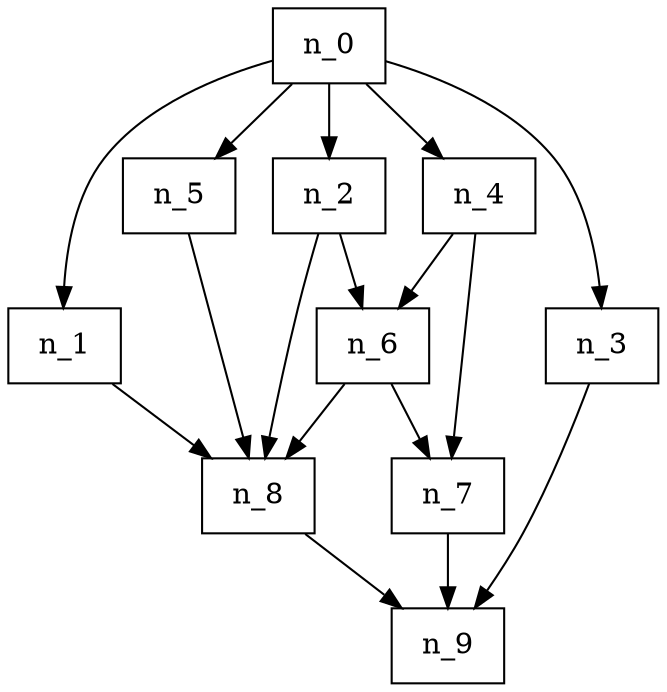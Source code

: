 strict digraph "Task{n=10,e=0.20}" {
	graph [bb="0,0,312,324",
		collapsed=0,
		cpathlen=104,
		deadline=342,
		period=342,
		workload=205
	];
	node [distance=0,
		factor=0,
		label="\N",
		marked=0,
		object=0,
		shape=rectangle,
		threads=0,
		visited=0,
		wcet=0,
		wcetone=0
	];
	n_0	 [distance=12,
		factor=0.390984,
		height=0.5,
		object=2,
		pos="154,306",
		texlbl="${d:12, n_0 = \langle o_2, c_1:12, c(1):12, F:0.39 \rangle}$",
		threads=1,
		wcet=12,
		wcetone=12,
		width=0.75];
	n_1	 [distance=24,
		factor=0.390984,
		height=0.5,
		object=2,
		pos="27,162",
		texlbl="${d:24, n_1 = \langle o_2, c_1:12, c(1):12, F:0.39 \rangle}$",
		threads=1,
		wcet=12,
		wcetone=12,
		width=0.75];
	n_0 -> n_1 [key="n_0 -> n_1",
	pos="e,26.39,180.13 126.59,299.57 101.72,292.27 65.988,277.88 46,252 32.474,234.49 28.024,209.56 26.788,190.38"];
n_2 [distance=27,
	factor=0.668321,
	height=0.5,
	object=1,
	pos="154,234",
	texlbl="${d:27, n_2 = \langle o_1, c_1:15, c(1):15, F:0.67 \rangle}$",
	threads=1,
	wcet=15,
	wcetone=15,
	width=0.75];
n_0 -> n_2 [key="n_0 -> n_2",
pos="e,154,252.41 154,287.83 154,280.13 154,270.97 154,262.42"];
n_3 [distance=24,
factor=0.390984,
height=0.5,
object=2,
pos="285,162",
texlbl="${d:24, n_3 = \langle o_2, c_1:12, c(1):12, F:0.39 \rangle}$",
threads=1,
wcet=12,
wcetone=12,
width=0.75];
n_0 -> n_3 [key="n_0 -> n_3",
pos="e,284.68,180.18 181.17,299.37 205.86,291.94 241.47,277.46 262,252 276.09,234.52 281.66,209.44 283.81,190.19"];
n_4 [distance=24,
factor=0.390984,
height=0.5,
object=2,
pos="226,234",
texlbl="${d:24, n_4 = \langle o_2, c_1:12, c(1):12, F:0.39 \rangle}$",
threads=1,
wcet=12,
wcetone=12,
width=0.75];
n_0 -> n_4 [key="n_0 -> n_4",
pos="e,207.59,252.41 172.17,287.83 180.72,279.28 191.06,268.94 200.38,259.62"];
n_5 [distance=27,
factor=0.668321,
height=0.5,
object=1,
pos="82,234",
texlbl="${d:27, n_5 = \langle o_1, c_1:15, c(1):15, F:0.67 \rangle}$",
threads=1,
wcet=15,
wcetone=15,
width=0.75];
n_0 -> n_5 [key="n_0 -> n_5",
pos="e,100.41,252.41 135.83,287.83 127.28,279.28 116.94,268.94 107.62,259.62"];
n_8 [distance=89,
factor=0.197746,
height=0.5,
pos="120,90",
texlbl="${d:89, n_8 = \langle o_0, c_1:50, c(1):50, F:0.20 \rangle}$",
threads=1,
wcet=50,
wcetone=50,
width=0.75];
n_1 -> n_8 [key="n_1 -> n_8",
pos="e,96.54,108.16 50.468,143.83 62.033,134.88 76.14,123.96 88.618,114.3"];
n_2 -> n_8 [key="n_2 -> n_8",
pos="e,123.45,108 148.57,215.58 145.59,205.18 141.91,191.91 139,180 133.96,159.35 129.02,135.84 125.44,118.03"];
n_6 [distance=39,
factor=0.390984,
height=0.5,
object=2,
pos="175,162",
texlbl="${d:39, n_6 = \langle o_2, c_1:12, c(1):12, F:0.39 \rangle}$",
threads=1,
wcet=12,
wcetone=12,
width=0.75];
n_2 -> n_6 [key="n_2 -> n_6",
pos="e,169.63,180.41 159.3,215.83 161.57,208.05 164.27,198.77 166.79,190.13"];
n_9 [distance=104,
factor=0.668321,
height=0.5,
object=1,
pos="211,18",
texlbl="${d:104, n_9 = \langle o_1, c_1:15, c(1):15, F:0.67 \rangle}$",
threads=1,
wcet=15,
wcetone=15,
width=0.75];
n_3 -> n_9 [key="n_3 -> n_9",
pos="e,224.56,36.452 278.53,143.95 271.64,125.44 259.94,96.045 247,72 242.09,62.869 236.05,53.324 230.34,44.843"];
n_4 -> n_6 [key="n_4 -> n_6",
pos="e,188.04,180.41 213.13,215.83 207.32,207.62 200.33,197.76 193.94,188.73"];
n_7 [distance=89,
factor=0.197746,
height=0.5,
pos="211,90",
texlbl="${d:89, n_7 = \langle o_0, c_1:50, c(1):50, F:0.20 \rangle}$",
threads=1,
wcet=50,
wcetone=50,
width=0.75];
n_4 -> n_7 [key="n_4 -> n_7",
pos="e,212.88,108.09 224.1,215.76 221.54,191.2 216.96,147.25 213.95,118.35"];
n_5 -> n_8 [key="n_5 -> n_8",
pos="e,115.23,108.09 86.813,215.76 93.323,191.09 105,146.86 112.62,117.97"];
n_8 -> n_9 [key="n_8 -> n_9",
pos="e,188.04,36.163 142.96,71.831 154.17,62.963 167.82,52.164 179.94,42.572"];
n_6 -> n_8 [key="n_6 -> n_8",
pos="e,134.07,108.41 161.12,143.83 154.79,135.54 147.16,125.56 140.21,116.45"];
n_6 -> n_7 [key="n_6 -> n_7",
pos="e,201.79,108.41 184.08,143.83 188.06,135.88 192.82,126.37 197.21,117.57"];
n_7 -> n_9 [key="n_7 -> n_9",
pos="e,211,36.413 211,71.831 211,64.131 211,54.974 211,46.417"];
}
